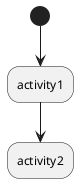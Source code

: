 {
  "sha1": "c8a3fgvhze03mpehfs23nxhesffm8uk",
  "insertion": {
    "when": "2024-06-01T09:03:01.053Z",
    "user": "plantuml@gmail.com"
  }
}
@startuml
(*) [[http://www.yahoo.com]]--> "activity1"
 [[http://www.google.com]]--> "
activity2"

@enduml
